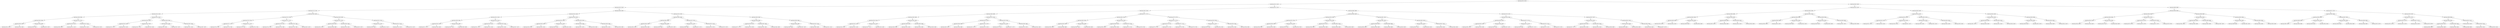 digraph G{
1724806507 [label="Node{data=[9278, 9278]}"]
1724806507 -> 1823772461
1823772461 [label="Node{data=[3412, 3412]}"]
1823772461 -> 125288191
125288191 [label="Node{data=[3216, 3216]}"]
125288191 -> 622378860
622378860 [label="Node{data=[2719, 2719]}"]
622378860 -> 812184457
812184457 [label="Node{data=[2016, 2016]}"]
812184457 -> 2028855118
2028855118 [label="Node{data=[2008, 2008]}"]
2028855118 -> 1113003754
1113003754 [label="Node{data=[2004, 2004]}"]
1113003754 -> 575939091
575939091 [label="Node{data=[2002, 2002]}"]
575939091 -> 1440184683
1440184683 [label="Node{data=[2001, 2001]}"]
575939091 -> 1138154288
1138154288 [label="Node{data=[2003, 2003]}"]
1113003754 -> 969696742
969696742 [label="Node{data=[2006, 2006]}"]
969696742 -> 982228086
982228086 [label="Node{data=[2005, 2005]}"]
969696742 -> 1425647213
1425647213 [label="Node{data=[2007, 2007]}"]
2028855118 -> 562296985
562296985 [label="Node{data=[2012, 2012]}"]
562296985 -> 2067417626
2067417626 [label="Node{data=[2010, 2010]}"]
2067417626 -> 489947431
489947431 [label="Node{data=[2009, 2009]}"]
2067417626 -> 73860642
73860642 [label="Node{data=[2011, 2011]}"]
562296985 -> 975069447
975069447 [label="Node{data=[2014, 2014]}"]
975069447 -> 333285060
333285060 [label="Node{data=[2013, 2013]}"]
975069447 -> 777879713
777879713 [label="Node{data=[2015, 2015]}"]
812184457 -> 314037598
314037598 [label="Node{data=[2024, 2024]}"]
314037598 -> 1541970006
1541970006 [label="Node{data=[2020, 2020]}"]
1541970006 -> 620551753
620551753 [label="Node{data=[2018, 2018]}"]
620551753 -> 1726356223
1726356223 [label="Node{data=[2017, 2017]}"]
620551753 -> 1247231576
1247231576 [label="Node{data=[2019, 2019]}"]
1541970006 -> 1432499564
1432499564 [label="Node{data=[2022, 2022]}"]
1432499564 -> 388933407
388933407 [label="Node{data=[2021, 2021]}"]
1432499564 -> 1103722215
1103722215 [label="Node{data=[2023, 2023]}"]
314037598 -> 849294712
849294712 [label="Node{data=[2028, 2028]}"]
849294712 -> 1980935954
1980935954 [label="Node{data=[2026, 2026]}"]
1980935954 -> 342288528
342288528 [label="Node{data=[2025, 2025]}"]
1980935954 -> 512940725
512940725 [label="Node{data=[2027, 2027]}"]
849294712 -> 1433209066
1433209066 [label="Node{data=[2552, 2552]}"]
1433209066 -> 920934250
920934250 [label="Node{data=[2541, 2541]}"]
1433209066 -> 367332174
367332174 [label="Node{data=[2637, 2637]}"]
622378860 -> 497691701
497691701 [label="Node{data=[2834, 2834]}"]
497691701 -> 549276978
549276978 [label="Node{data=[2733, 2733]}"]
549276978 -> 880148808
880148808 [label="Node{data=[2729, 2729]}"]
880148808 -> 158647283
158647283 [label="Node{data=[2727, 2727]}"]
158647283 -> 1165204844
1165204844 [label="Node{data=[2726, 2726]}"]
158647283 -> 267230253
267230253 [label="Node{data=[2728, 2728]}"]
880148808 -> 185966809
185966809 [label="Node{data=[2731, 2731]}"]
185966809 -> 609321235
609321235 [label="Node{data=[2730, 2730]}"]
185966809 -> 2098262024
2098262024 [label="Node{data=[2732, 2732]}"]
549276978 -> 511641459
511641459 [label="Node{data=[2737, 2737]}"]
511641459 -> 944406285
944406285 [label="Node{data=[2735, 2735]}"]
944406285 -> 272316430
272316430 [label="Node{data=[2734, 2734]}"]
944406285 -> 1783700145
1783700145 [label="Node{data=[2736, 2736]}"]
511641459 -> 217308183
217308183 [label="Node{data=[2748, 2748]}"]
217308183 -> 1730836627
1730836627 [label="Node{data=[2738, 2738]}"]
217308183 -> 773375792
773375792 [label="Node{data=[2827, 2827]}"]
497691701 -> 1291764944
1291764944 [label="Node{data=[3208, 3208]}"]
1291764944 -> 1585424956
1585424956 [label="Node{data=[2975, 2975]}"]
1585424956 -> 1789243264
1789243264 [label="Node{data=[2940, 2940]}"]
1789243264 -> 49071267
49071267 [label="Node{data=[2912, 2912]}"]
1789243264 -> 940464234
940464234 [label="Node{data=[2969, 2969]}"]
1585424956 -> 461585181
461585181 [label="Node{data=[3206, 3206]}"]
461585181 -> 1545428546
1545428546 [label="Node{data=[3205, 3205]}"]
461585181 -> 951079102
951079102 [label="Node{data=[3207, 3207]}"]
1291764944 -> 1916240586
1916240586 [label="Node{data=[3212, 3212]}"]
1916240586 -> 1894650946
1894650946 [label="Node{data=[3210, 3210]}"]
1894650946 -> 1178057555
1178057555 [label="Node{data=[3209, 3209]}"]
1894650946 -> 2084054667
2084054667 [label="Node{data=[3211, 3211]}"]
1916240586 -> 844618260
844618260 [label="Node{data=[3214, 3214]}"]
844618260 -> 840668184
840668184 [label="Node{data=[3213, 3213]}"]
844618260 -> 1225612331
1225612331 [label="Node{data=[3215, 3215]}"]
125288191 -> 1958492159
1958492159 [label="Node{data=[3360, 3360]}"]
1958492159 -> 2025309190
2025309190 [label="Node{data=[3318, 3318]}"]
2025309190 -> 383923292
383923292 [label="Node{data=[3310, 3310]}"]
383923292 -> 900587183
900587183 [label="Node{data=[3306, 3306]}"]
900587183 -> 540738602
540738602 [label="Node{data=[3233, 3233]}"]
540738602 -> 1726637023
1726637023 [label="Node{data=[3217, 3217]}"]
540738602 -> 1638792074
1638792074 [label="Node{data=[3248, 3248]}"]
900587183 -> 976095670
976095670 [label="Node{data=[3308, 3308]}"]
976095670 -> 1120686221
1120686221 [label="Node{data=[3307, 3307]}"]
976095670 -> 1997354896
1997354896 [label="Node{data=[3309, 3309]}"]
383923292 -> 2037572432
2037572432 [label="Node{data=[3314, 3314]}"]
2037572432 -> 870004337
870004337 [label="Node{data=[3312, 3312]}"]
870004337 -> 330518719
330518719 [label="Node{data=[3311, 3311]}"]
870004337 -> 219956462
219956462 [label="Node{data=[3313, 3313]}"]
2037572432 -> 1671061118
1671061118 [label="Node{data=[3316, 3316]}"]
1671061118 -> 160990402
160990402 [label="Node{data=[3315, 3315]}"]
1671061118 -> 10951654
10951654 [label="Node{data=[3317, 3317]}"]
2025309190 -> 1878201384
1878201384 [label="Node{data=[3326, 3326]}"]
1878201384 -> 1579933190
1579933190 [label="Node{data=[3322, 3322]}"]
1579933190 -> 324595605
324595605 [label="Node{data=[3320, 3320]}"]
324595605 -> 723041843
723041843 [label="Node{data=[3319, 3319]}"]
324595605 -> 1555938604
1555938604 [label="Node{data=[3321, 3321]}"]
1579933190 -> 1558614867
1558614867 [label="Node{data=[3324, 3324]}"]
1558614867 -> 135723805
135723805 [label="Node{data=[3323, 3323]}"]
1558614867 -> 1712399626
1712399626 [label="Node{data=[3325, 3325]}"]
1878201384 -> 1467260985
1467260985 [label="Node{data=[3330, 3330]}"]
1467260985 -> 1063312783
1063312783 [label="Node{data=[3328, 3328]}"]
1063312783 -> 9504621
9504621 [label="Node{data=[3327, 3327]}"]
1063312783 -> 1866943232
1866943232 [label="Node{data=[3329, 3329]}"]
1467260985 -> 499141561
499141561 [label="Node{data=[3358, 3358]}"]
499141561 -> 611672363
611672363 [label="Node{data=[3331, 3331]}"]
499141561 -> 743940263
743940263 [label="Node{data=[3359, 3359]}"]
1958492159 -> 2040389990
2040389990 [label="Node{data=[3376, 3376]}"]
2040389990 -> 1713369199
1713369199 [label="Node{data=[3368, 3368]}"]
1713369199 -> 1777121726
1777121726 [label="Node{data=[3364, 3364]}"]
1777121726 -> 2024763068
2024763068 [label="Node{data=[3362, 3362]}"]
2024763068 -> 1856976414
1856976414 [label="Node{data=[3361, 3361]}"]
2024763068 -> 2007641900
2007641900 [label="Node{data=[3363, 3363]}"]
1777121726 -> 2064079150
2064079150 [label="Node{data=[3366, 3366]}"]
2064079150 -> 2019426940
2019426940 [label="Node{data=[3365, 3365]}"]
2064079150 -> 1867957423
1867957423 [label="Node{data=[3367, 3367]}"]
1713369199 -> 1227048230
1227048230 [label="Node{data=[3372, 3372]}"]
1227048230 -> 145533701
145533701 [label="Node{data=[3370, 3370]}"]
145533701 -> 15271310
15271310 [label="Node{data=[3369, 3369]}"]
145533701 -> 1506003584
1506003584 [label="Node{data=[3371, 3371]}"]
1227048230 -> 177913579
177913579 [label="Node{data=[3374, 3374]}"]
177913579 -> 1728301118
1728301118 [label="Node{data=[3373, 3373]}"]
177913579 -> 797864997
797864997 [label="Node{data=[3375, 3375]}"]
2040389990 -> 1751002270
1751002270 [label="Node{data=[3384, 3384]}"]
1751002270 -> 938257048
938257048 [label="Node{data=[3380, 3380]}"]
938257048 -> 1322763875
1322763875 [label="Node{data=[3378, 3378]}"]
1322763875 -> 312782016
312782016 [label="Node{data=[3377, 3377]}"]
1322763875 -> 185030870
185030870 [label="Node{data=[3379, 3379]}"]
938257048 -> 1500351300
1500351300 [label="Node{data=[3382, 3382]}"]
1500351300 -> 704228052
704228052 [label="Node{data=[3381, 3381]}"]
1500351300 -> 512545159
512545159 [label="Node{data=[3383, 3383]}"]
1751002270 -> 796719976
796719976 [label="Node{data=[3408, 3408]}"]
796719976 -> 452878952
452878952 [label="Node{data=[3386, 3386]}"]
452878952 -> 2117457129
2117457129 [label="Node{data=[3385, 3385]}"]
452878952 -> 105718337
105718337 [label="Node{data=[3407, 3407]}"]
796719976 -> 1310862939
1310862939 [label="Node{data=[3410, 3410]}"]
1310862939 -> 665250005
665250005 [label="Node{data=[3409, 3409]}"]
1310862939 -> 2003100244
2003100244 [label="Node{data=[3411, 3411]}"]
1823772461 -> 416586195
416586195 [label="Node{data=[8787, 8787]}"]
416586195 -> 1205546084
1205546084 [label="Node{data=[3491, 3491]}"]
1205546084 -> 1462473738
1462473738 [label="Node{data=[3466, 3466]}"]
1462473738 -> 118340345
118340345 [label="Node{data=[3458, 3458]}"]
118340345 -> 992719306
992719306 [label="Node{data=[3416, 3416]}"]
992719306 -> 630002375
630002375 [label="Node{data=[3414, 3414]}"]
630002375 -> 781011384
781011384 [label="Node{data=[3413, 3413]}"]
630002375 -> 1153295586
1153295586 [label="Node{data=[3415, 3415]}"]
992719306 -> 587118686
587118686 [label="Node{data=[3418, 3418]}"]
587118686 -> 1864928748
1864928748 [label="Node{data=[3417, 3417]}"]
587118686 -> 732748088
732748088 [label="Node{data=[3419, 3419]}"]
118340345 -> 1942107
1942107 [label="Node{data=[3462, 3462]}"]
1942107 -> 1475790414
1475790414 [label="Node{data=[3460, 3460]}"]
1475790414 -> 2082105009
2082105009 [label="Node{data=[3459, 3459]}"]
1475790414 -> 833750291
833750291 [label="Node{data=[3461, 3461]}"]
1942107 -> 1557165572
1557165572 [label="Node{data=[3464, 3464]}"]
1557165572 -> 1039470438
1039470438 [label="Node{data=[3463, 3463]}"]
1557165572 -> 318101895
318101895 [label="Node{data=[3465, 3465]}"]
1462473738 -> 869190743
869190743 [label="Node{data=[3474, 3474]}"]
869190743 -> 1819409532
1819409532 [label="Node{data=[3470, 3470]}"]
1819409532 -> 2045399211
2045399211 [label="Node{data=[3468, 3468]}"]
2045399211 -> 1173329904
1173329904 [label="Node{data=[3467, 3467]}"]
2045399211 -> 415598
415598 [label="Node{data=[3469, 3469]}"]
1819409532 -> 1677183246
1677183246 [label="Node{data=[3472, 3472]}"]
1677183246 -> 1211347667
1211347667 [label="Node{data=[3471, 3471]}"]
1677183246 -> 1910176818
1910176818 [label="Node{data=[3473, 3473]}"]
869190743 -> 1138063424
1138063424 [label="Node{data=[3478, 3478]}"]
1138063424 -> 506951309
506951309 [label="Node{data=[3476, 3476]}"]
506951309 -> 1263008434
1263008434 [label="Node{data=[3475, 3475]}"]
506951309 -> 1834660996
1834660996 [label="Node{data=[3477, 3477]}"]
1138063424 -> 94750231
94750231 [label="Node{data=[3480, 3480]}"]
94750231 -> 545479472
545479472 [label="Node{data=[3479, 3479]}"]
94750231 -> 1424340984
1424340984 [label="Node{data=[3481, 3481]}"]
1205546084 -> 1814288244
1814288244 [label="Node{data=[8771, 8771]}"]
1814288244 -> 1201484185
1201484185 [label="Node{data=[6031, 6031]}"]
1201484185 -> 2105391233
2105391233 [label="Node{data=[5924, 5924]}"]
2105391233 -> 73304737
73304737 [label="Node{data=[4055, 4055]}"]
73304737 -> 1991537961
1991537961 [label="Node{data=[3559, 3559]}"]
73304737 -> 1477149599
1477149599 [label="Node{data=[5889, 5889]}"]
2105391233 -> 1218609583
1218609583 [label="Node{data=[5990, 5990]}"]
1218609583 -> 953745816
953745816 [label="Node{data=[5944, 5944]}"]
1218609583 -> 1838229143
1838229143 [label="Node{data=[6030, 6030]}"]
1201484185 -> 1770145729
1770145729 [label="Node{data=[6148, 6148]}"]
1770145729 -> 896605351
896605351 [label="Node{data=[6033, 6033]}"]
896605351 -> 1163136592
1163136592 [label="Node{data=[6032, 6032]}"]
896605351 -> 555036147
555036147 [label="Node{data=[6034, 6034]}"]
1770145729 -> 1523767903
1523767903 [label="Node{data=[8720, 8720]}"]
1523767903 -> 1744527750
1744527750 [label="Node{data=[8710, 8710]}"]
1523767903 -> 45667751
45667751 [label="Node{data=[8745, 8745]}"]
1814288244 -> 172624566
172624566 [label="Node{data=[8779, 8779]}"]
172624566 -> 1183197570
1183197570 [label="Node{data=[8775, 8775]}"]
1183197570 -> 2051905413
2051905413 [label="Node{data=[8773, 8773]}"]
2051905413 -> 1042051206
1042051206 [label="Node{data=[8772, 8772]}"]
2051905413 -> 1683604041
1683604041 [label="Node{data=[8774, 8774]}"]
1183197570 -> 325332345
325332345 [label="Node{data=[8777, 8777]}"]
325332345 -> 84107567
84107567 [label="Node{data=[8776, 8776]}"]
325332345 -> 1489414473
1489414473 [label="Node{data=[8778, 8778]}"]
172624566 -> 1923576722
1923576722 [label="Node{data=[8783, 8783]}"]
1923576722 -> 1083869018
1083869018 [label="Node{data=[8781, 8781]}"]
1083869018 -> 1578011775
1578011775 [label="Node{data=[8780, 8780]}"]
1083869018 -> 862972438
862972438 [label="Node{data=[8782, 8782]}"]
1923576722 -> 2057118730
2057118730 [label="Node{data=[8785, 8785]}"]
2057118730 -> 1848237140
1848237140 [label="Node{data=[8784, 8784]}"]
2057118730 -> 1148111002
1148111002 [label="Node{data=[8786, 8786]}"]
416586195 -> 144549211
144549211 [label="Node{data=[8995, 8995]}"]
144549211 -> 464747830
464747830 [label="Node{data=[8803, 8803]}"]
464747830 -> 995674472
995674472 [label="Node{data=[8795, 8795]}"]
995674472 -> 155253889
155253889 [label="Node{data=[8791, 8791]}"]
155253889 -> 1821521807
1821521807 [label="Node{data=[8789, 8789]}"]
1821521807 -> 1816702438
1816702438 [label="Node{data=[8788, 8788]}"]
1821521807 -> 296102542
296102542 [label="Node{data=[8790, 8790]}"]
155253889 -> 520911055
520911055 [label="Node{data=[8793, 8793]}"]
520911055 -> 1658788590
1658788590 [label="Node{data=[8792, 8792]}"]
520911055 -> 1263647950
1263647950 [label="Node{data=[8794, 8794]}"]
995674472 -> 1803754864
1803754864 [label="Node{data=[8799, 8799]}"]
1803754864 -> 389405391
389405391 [label="Node{data=[8797, 8797]}"]
389405391 -> 220707501
220707501 [label="Node{data=[8796, 8796]}"]
389405391 -> 1263976459
1263976459 [label="Node{data=[8798, 8798]}"]
1803754864 -> 944581772
944581772 [label="Node{data=[8801, 8801]}"]
944581772 -> 18316008
18316008 [label="Node{data=[8800, 8800]}"]
944581772 -> 836065973
836065973 [label="Node{data=[8802, 8802]}"]
464747830 -> 1291751964
1291751964 [label="Node{data=[8811, 8811]}"]
1291751964 -> 486997571
486997571 [label="Node{data=[8807, 8807]}"]
486997571 -> 662443825
662443825 [label="Node{data=[8805, 8805]}"]
662443825 -> 1021829529
1021829529 [label="Node{data=[8804, 8804]}"]
662443825 -> 70380139
70380139 [label="Node{data=[8806, 8806]}"]
486997571 -> 779089992
779089992 [label="Node{data=[8809, 8809]}"]
779089992 -> 1768797995
1768797995 [label="Node{data=[8808, 8808]}"]
779089992 -> 1778743478
1778743478 [label="Node{data=[8810, 8810]}"]
1291751964 -> 1642902831
1642902831 [label="Node{data=[8815, 8815]}"]
1642902831 -> 814787810
814787810 [label="Node{data=[8813, 8813]}"]
814787810 -> 876642612
876642612 [label="Node{data=[8812, 8812]}"]
814787810 -> 1967235010
1967235010 [label="Node{data=[8814, 8814]}"]
1642902831 -> 1895831944
1895831944 [label="Node{data=[8817, 8817]}"]
1895831944 -> 1153588470
1153588470 [label="Node{data=[8816, 8816]}"]
1895831944 -> 1950039163
1950039163 [label="Node{data=[8824, 8824]}"]
144549211 -> 234689201
234689201 [label="Node{data=[9176, 9176]}"]
234689201 -> 2084607711
2084607711 [label="Node{data=[9168, 9168]}"]
2084607711 -> 708001869
708001869 [label="Node{data=[9164, 9164]}"]
708001869 -> 130443668
130443668 [label="Node{data=[9162, 9162]}"]
130443668 -> 1657506631
1657506631 [label="Node{data=[9001, 9001]}"]
130443668 -> 449122223
449122223 [label="Node{data=[9163, 9163]}"]
708001869 -> 717493650
717493650 [label="Node{data=[9166, 9166]}"]
717493650 -> 519721879
519721879 [label="Node{data=[9165, 9165]}"]
717493650 -> 550855356
550855356 [label="Node{data=[9167, 9167]}"]
2084607711 -> 308259198
308259198 [label="Node{data=[9172, 9172]}"]
308259198 -> 406668834
406668834 [label="Node{data=[9170, 9170]}"]
406668834 -> 1410844761
1410844761 [label="Node{data=[9169, 9169]}"]
406668834 -> 1599897829
1599897829 [label="Node{data=[9171, 9171]}"]
308259198 -> 816305705
816305705 [label="Node{data=[9174, 9174]}"]
816305705 -> 1113164361
1113164361 [label="Node{data=[9173, 9173]}"]
816305705 -> 686212955
686212955 [label="Node{data=[9175, 9175]}"]
234689201 -> 327561482
327561482 [label="Node{data=[9257, 9257]}"]
327561482 -> 496942029
496942029 [label="Node{data=[9234, 9234]}"]
496942029 -> 328954357
328954357 [label="Node{data=[9200, 9200]}"]
328954357 -> 223981762
223981762 [label="Node{data=[9177, 9177]}"]
328954357 -> 796253698
796253698 [label="Node{data=[9202, 9202]}"]
496942029 -> 1205684466
1205684466 [label="Node{data=[9255, 9255]}"]
1205684466 -> 251764005
251764005 [label="Node{data=[9254, 9254]}"]
1205684466 -> 1327424423
1327424423 [label="Node{data=[9256, 9256]}"]
327561482 -> 1310372232
1310372232 [label="Node{data=[9261, 9261]}"]
1310372232 -> 1672346209
1672346209 [label="Node{data=[9259, 9259]}"]
1672346209 -> 1615244164
1615244164 [label="Node{data=[9258, 9258]}"]
1672346209 -> 1484619760
1484619760 [label="Node{data=[9260, 9260]}"]
1310372232 -> 1131418502
1131418502 [label="Node{data=[9263, 9263]}"]
1131418502 -> 1325565819
1325565819 [label="Node{data=[9262, 9262]}"]
1131418502 -> 441257876
441257876 [label="Node{data=[9277, 9277]}"]
1724806507 -> 696017362
696017362 [label="Node{data=[9342, 9342]}"]
696017362 -> 1792256856
1792256856 [label="Node{data=[9310, 9310]}"]
1792256856 -> 825344038
825344038 [label="Node{data=[9294, 9294]}"]
825344038 -> 1139951675
1139951675 [label="Node{data=[9286, 9286]}"]
1139951675 -> 155894630
155894630 [label="Node{data=[9282, 9282]}"]
155894630 -> 2117349500
2117349500 [label="Node{data=[9280, 9280]}"]
2117349500 -> 1094451052
1094451052 [label="Node{data=[9279, 9279]}"]
2117349500 -> 274322656
274322656 [label="Node{data=[9281, 9281]}"]
155894630 -> 1339516030
1339516030 [label="Node{data=[9284, 9284]}"]
1339516030 -> 280955432
280955432 [label="Node{data=[9283, 9283]}"]
1339516030 -> 249645004
249645004 [label="Node{data=[9285, 9285]}"]
1139951675 -> 1346464804
1346464804 [label="Node{data=[9290, 9290]}"]
1346464804 -> 608241350
608241350 [label="Node{data=[9288, 9288]}"]
608241350 -> 1288156716
1288156716 [label="Node{data=[9287, 9287]}"]
608241350 -> 1209816927
1209816927 [label="Node{data=[9289, 9289]}"]
1346464804 -> 325526068
325526068 [label="Node{data=[9292, 9292]}"]
325526068 -> 1069314472
1069314472 [label="Node{data=[9291, 9291]}"]
325526068 -> 1312544421
1312544421 [label="Node{data=[9293, 9293]}"]
825344038 -> 1689765522
1689765522 [label="Node{data=[9302, 9302]}"]
1689765522 -> 1315647154
1315647154 [label="Node{data=[9298, 9298]}"]
1315647154 -> 310781926
310781926 [label="Node{data=[9296, 9296]}"]
310781926 -> 35145197
35145197 [label="Node{data=[9295, 9295]}"]
310781926 -> 1489076330
1489076330 [label="Node{data=[9297, 9297]}"]
1315647154 -> 1338522494
1338522494 [label="Node{data=[9300, 9300]}"]
1338522494 -> 1825737846
1825737846 [label="Node{data=[9299, 9299]}"]
1338522494 -> 749050668
749050668 [label="Node{data=[9301, 9301]}"]
1689765522 -> 2025032706
2025032706 [label="Node{data=[9306, 9306]}"]
2025032706 -> 1982745505
1982745505 [label="Node{data=[9304, 9304]}"]
1982745505 -> 241682478
241682478 [label="Node{data=[9303, 9303]}"]
1982745505 -> 236674613
236674613 [label="Node{data=[9305, 9305]}"]
2025032706 -> 1789657192
1789657192 [label="Node{data=[9308, 9308]}"]
1789657192 -> 1859857887
1859857887 [label="Node{data=[9307, 9307]}"]
1789657192 -> 1582149266
1582149266 [label="Node{data=[9309, 9309]}"]
1792256856 -> 183744920
183744920 [label="Node{data=[9326, 9326]}"]
183744920 -> 14047214
14047214 [label="Node{data=[9318, 9318]}"]
14047214 -> 928262142
928262142 [label="Node{data=[9314, 9314]}"]
928262142 -> 73283256
73283256 [label="Node{data=[9312, 9312]}"]
73283256 -> 334913746
334913746 [label="Node{data=[9311, 9311]}"]
73283256 -> 564997221
564997221 [label="Node{data=[9313, 9313]}"]
928262142 -> 936416377
936416377 [label="Node{data=[9316, 9316]}"]
936416377 -> 1112444877
1112444877 [label="Node{data=[9315, 9315]}"]
936416377 -> 1646167974
1646167974 [label="Node{data=[9317, 9317]}"]
14047214 -> 714625412
714625412 [label="Node{data=[9322, 9322]}"]
714625412 -> 425225202
425225202 [label="Node{data=[9320, 9320]}"]
425225202 -> 794738675
794738675 [label="Node{data=[9319, 9319]}"]
425225202 -> 963325449
963325449 [label="Node{data=[9321, 9321]}"]
714625412 -> 1360481489
1360481489 [label="Node{data=[9324, 9324]}"]
1360481489 -> 197835514
197835514 [label="Node{data=[9323, 9323]}"]
1360481489 -> 1370565975
1370565975 [label="Node{data=[9325, 9325]}"]
183744920 -> 835344910
835344910 [label="Node{data=[9334, 9334]}"]
835344910 -> 1515252002
1515252002 [label="Node{data=[9330, 9330]}"]
1515252002 -> 76776952
76776952 [label="Node{data=[9328, 9328]}"]
76776952 -> 1552993192
1552993192 [label="Node{data=[9327, 9327]}"]
76776952 -> 1072291870
1072291870 [label="Node{data=[9329, 9329]}"]
1515252002 -> 1655510840
1655510840 [label="Node{data=[9332, 9332]}"]
1655510840 -> 2055860944
2055860944 [label="Node{data=[9331, 9331]}"]
1655510840 -> 538885026
538885026 [label="Node{data=[9333, 9333]}"]
835344910 -> 1342654127
1342654127 [label="Node{data=[9338, 9338]}"]
1342654127 -> 1520017216
1520017216 [label="Node{data=[9336, 9336]}"]
1520017216 -> 1874065841
1874065841 [label="Node{data=[9335, 9335]}"]
1520017216 -> 983931982
983931982 [label="Node{data=[9337, 9337]}"]
1342654127 -> 1350403979
1350403979 [label="Node{data=[9340, 9340]}"]
1350403979 -> 1183347035
1183347035 [label="Node{data=[9339, 9339]}"]
1350403979 -> 906389066
906389066 [label="Node{data=[9341, 9341]}"]
696017362 -> 551013160
551013160 [label="Node{data=[9396, 9396]}"]
551013160 -> 472531302
472531302 [label="Node{data=[9380, 9380]}"]
472531302 -> 430827793
430827793 [label="Node{data=[9359, 9359]}"]
430827793 -> 480049240
480049240 [label="Node{data=[9346, 9346]}"]
480049240 -> 34401896
34401896 [label="Node{data=[9344, 9344]}"]
34401896 -> 1281601086
1281601086 [label="Node{data=[9343, 9343]}"]
34401896 -> 980431810
980431810 [label="Node{data=[9345, 9345]}"]
480049240 -> 1096110828
1096110828 [label="Node{data=[9348, 9348]}"]
1096110828 -> 617581312
617581312 [label="Node{data=[9347, 9347]}"]
1096110828 -> 1963774969
1963774969 [label="Node{data=[9349, 9349]}"]
430827793 -> 1314459833
1314459833 [label="Node{data=[9376, 9376]}"]
1314459833 -> 628160940
628160940 [label="Node{data=[9374, 9374]}"]
628160940 -> 2101338505
2101338505 [label="Node{data=[9373, 9373]}"]
628160940 -> 1858041548
1858041548 [label="Node{data=[9375, 9375]}"]
1314459833 -> 1751478138
1751478138 [label="Node{data=[9378, 9378]}"]
1751478138 -> 1249531459
1249531459 [label="Node{data=[9377, 9377]}"]
1751478138 -> 1212925228
1212925228 [label="Node{data=[9379, 9379]}"]
472531302 -> 1566036991
1566036991 [label="Node{data=[9388, 9388]}"]
1566036991 -> 512391568
512391568 [label="Node{data=[9384, 9384]}"]
512391568 -> 115010636
115010636 [label="Node{data=[9382, 9382]}"]
115010636 -> 279849758
279849758 [label="Node{data=[9381, 9381]}"]
115010636 -> 1938148063
1938148063 [label="Node{data=[9383, 9383]}"]
512391568 -> 1041132486
1041132486 [label="Node{data=[9386, 9386]}"]
1041132486 -> 1869043911
1869043911 [label="Node{data=[9385, 9385]}"]
1041132486 -> 250636526
250636526 [label="Node{data=[9387, 9387]}"]
1566036991 -> 1409194205
1409194205 [label="Node{data=[9392, 9392]}"]
1409194205 -> 518232383
518232383 [label="Node{data=[9390, 9390]}"]
518232383 -> 1268210500
1268210500 [label="Node{data=[9389, 9389]}"]
518232383 -> 1177415104
1177415104 [label="Node{data=[9391, 9391]}"]
1409194205 -> 1639103912
1639103912 [label="Node{data=[9394, 9394]}"]
1639103912 -> 1671101120
1671101120 [label="Node{data=[9393, 9393]}"]
1639103912 -> 312918156
312918156 [label="Node{data=[9395, 9395]}"]
551013160 -> 994864373
994864373 [label="Node{data=[9571, 9571]}"]
994864373 -> 1340594633
1340594633 [label="Node{data=[9563, 9563]}"]
1340594633 -> 2065655311
2065655311 [label="Node{data=[9400, 9400]}"]
2065655311 -> 1603894080
1603894080 [label="Node{data=[9398, 9398]}"]
1603894080 -> 124424066
124424066 [label="Node{data=[9397, 9397]}"]
1603894080 -> 1983002423
1983002423 [label="Node{data=[9399, 9399]}"]
2065655311 -> 1981614304
1981614304 [label="Node{data=[9454, 9454]}"]
1981614304 -> 1649032728
1649032728 [label="Node{data=[9435, 9435]}"]
1981614304 -> 823114572
823114572 [label="Node{data=[9562, 9562]}"]
1340594633 -> 1449376213
1449376213 [label="Node{data=[9567, 9567]}"]
1449376213 -> 1218966001
1218966001 [label="Node{data=[9565, 9565]}"]
1218966001 -> 2066660355
2066660355 [label="Node{data=[9564, 9564]}"]
1218966001 -> 934788593
934788593 [label="Node{data=[9566, 9566]}"]
1449376213 -> 2094073795
2094073795 [label="Node{data=[9569, 9569]}"]
2094073795 -> 193874385
193874385 [label="Node{data=[9568, 9568]}"]
2094073795 -> 89010695
89010695 [label="Node{data=[9570, 9570]}"]
994864373 -> 261902186
261902186 [label="Node{data=[9579, 9579]}"]
261902186 -> 2064105029
2064105029 [label="Node{data=[9575, 9575]}"]
2064105029 -> 37662773
37662773 [label="Node{data=[9573, 9573]}"]
37662773 -> 1981052031
1981052031 [label="Node{data=[9572, 9572]}"]
37662773 -> 454984392
454984392 [label="Node{data=[9574, 9574]}"]
2064105029 -> 1571680888
1571680888 [label="Node{data=[9577, 9577]}"]
1571680888 -> 711282400
711282400 [label="Node{data=[9576, 9576]}"]
1571680888 -> 2131189855
2131189855 [label="Node{data=[9578, 9578]}"]
261902186 -> 274769333
274769333 [label="Node{data=[9609, 9609]}"]
274769333 -> 585935859
585935859 [label="Node{data=[9583, 9583]}"]
585935859 -> 578740992
578740992 [label="Node{data=[9581, 9581]}"]
578740992 -> 1715436168
1715436168 [label="Node{data=[9580, 9580]}"]
578740992 -> 1936144119
1936144119 [label="Node{data=[9582, 9582]}"]
585935859 -> 873707611
873707611 [label="Node{data=[9585, 9585]}"]
873707611 -> 1637886778
1637886778 [label="Node{data=[9584, 9584]}"]
873707611 -> 2094462652
2094462652 [label="Node{data=[9608, 9608]}"]
274769333 -> 910997343
910997343 [label="Node{data=[9611, 9611]}"]
910997343 -> 531894445
531894445 [label="Node{data=[9610, 9610]}"]
910997343 -> 2133655962
2133655962 [label="Node{data=[9613, 9613]}"]
2133655962 -> 872770517
872770517 [label="Node{data=[9612, 9612]}"]
2133655962 -> 1730200645
1730200645 [label="Node{data=[9614, 9614]}"]
}